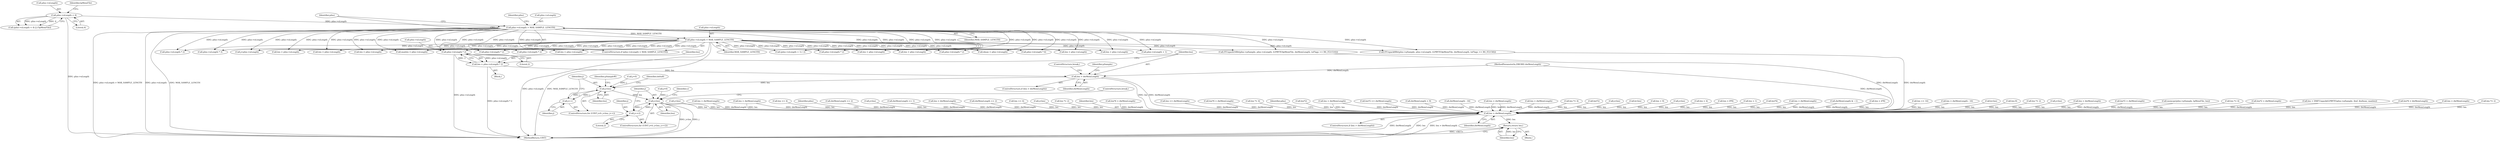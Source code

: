 digraph "0_gstreamer_bc2cdd57d549ab3ba59782e9b395d0cd683fd3ac@pointer" {
"1001239" [label="(Call,pIns->nLength * 2)"];
"1000139" [label="(Call,pIns->nLength = MAX_SAMPLE_LENGTH)"];
"1000134" [label="(Call,pIns->nLength > MAX_SAMPLE_LENGTH)"];
"1000124" [label="(Call,pIns->nLength < 4)"];
"1001237" [label="(Call,len = pIns->nLength * 2)"];
"1001245" [label="(Call,len > dwMemLength)"];
"1001266" [label="(Call,j<len)"];
"1001269" [label="(Call,j++)"];
"1001295" [label="(Call,j<len)"];
"1001298" [label="(Call,j+=2)"];
"1002016" [label="(Call,len > dwMemLength)"];
"1002043" [label="(Return,return len;)"];
"1000391" [label="(Call,len += 16)"];
"1001261" [label="(ControlStructure,for (UINT j=0; j<len; j++))"];
"1000308" [label="(Call,len > dwMemLength - 16)"];
"1001826" [label="(Call,k<len)"];
"1001228" [label="(Call,len-9)"];
"1001290" [label="(ControlStructure,for (UINT j=0; j<len; j+=2))"];
"1000836" [label="(Call,len = pIns->nLength)"];
"1000694" [label="(Call,len *= 2)"];
"1001269" [label="(Call,j++)"];
"1002045" [label="(MethodReturn,UINT)"];
"1000485" [label="(Call,j<len)"];
"1000128" [label="(Literal,4)"];
"1000577" [label="(Call,len > dwMemLength)"];
"1000741" [label="(Call,len*2 > dwMemLength)"];
"1002009" [label="(Call,memcpy(pIns->pSample, lpMemFile, len))"];
"1000926" [label="(Call,len *= 4)"];
"1001002" [label="(Call,len*2 > dwMemLength)"];
"1001511" [label="(Call,len = DMFUnpack((LPBYTE)pIns->pSample, ibuf, ibufmax, maxlen))"];
"1000134" [label="(Call,pIns->nLength > MAX_SAMPLE_LENGTH)"];
"1000139" [label="(Call,pIns->nLength = MAX_SAMPLE_LENGTH)"];
"1001093" [label="(Call,len*4 > dwMemLength)"];
"1001238" [label="(Identifier,len)"];
"1001243" [label="(Literal,2)"];
"1000206" [label="(Call,len > dwMemLength)"];
"1000809" [label="(Call,len *= 2)"];
"1000277" [label="(Call,j<len)"];
"1000125" [label="(Call,pIns->nLength)"];
"1000620" [label="(Call,pIns->nLength * 2)"];
"1000965" [label="(Call,ITUnpack16Bit(pIns->pSample, pIns->nLength, (LPBYTE)lpMemFile, dwMemLength, (nFlags == RS_IT21516)))"];
"1001313" [label="(ControlStructure,break;)"];
"1000513" [label="(Call,len > dwMemLength)"];
"1002016" [label="(Call,len > dwMemLength)"];
"1001527" [label="(Call,pIns->nLength * 3)"];
"1000405" [label="(Call,len > dwMemLength)"];
"1001247" [label="(Identifier,dwMemLength)"];
"1001263" [label="(Call,j=0)"];
"1001292" [label="(Call,j=0)"];
"1001320" [label="(Call,len >= 4)"];
"1002018" [label="(Identifier,dwMemLength)"];
"1001366" [label="(Call,j<pIns->nLength)"];
"1002022" [label="(Identifier,pIns)"];
"1001296" [label="(Identifier,j)"];
"1000996" [label="(Call,len = pIns->nLength)"];
"1001100" [label="(Call,dwMemLength >> 2)"];
"1000432" [label="(Call,j<len)"];
"1001009" [label="(Call,dwMemLength >> 1)"];
"1001203" [label="(Call,len > dwMemLength)"];
"1001917" [label="(Call,dwMemLength >> 2)"];
"1001478" [label="(Call,len >= 4)"];
"1000227" [label="(Call,j<len)"];
"1000200" [label="(Call,len = pIns->nLength)"];
"1000246" [label="(Call,len = pIns->nLength)"];
"1001483" [label="(Call,maxlen = pIns->nLength)"];
"1001245" [label="(Call,len > dwMemLength)"];
"1001068" [label="(Call,len *= 2)"];
"1002017" [label="(Identifier,len)"];
"1001240" [label="(Call,pIns->nLength)"];
"1000143" [label="(Identifier,MAX_SAMPLE_LENGTH)"];
"1001268" [label="(Identifier,len)"];
"1001910" [label="(Call,len*4 > dwMemLength)"];
"1000105" [label="(MethodParameterIn,DWORD dwMemLength)"];
"1000140" [label="(Call,pIns->nLength)"];
"1001297" [label="(Identifier,len)"];
"1001299" [label="(Identifier,j)"];
"1000130" [label="(Identifier,lpMemFile)"];
"1000571" [label="(Call,pIns->nLength * 2)"];
"1000463" [label="(Call,len <= dwMemLength)"];
"1000856" [label="(Call,len*4 > dwMemLength)"];
"1000507" [label="(Call,pIns->nLength * 2)"];
"1000950" [label="(Call,ITUnpack8Bit(pIns->pSample, pIns->nLength, (LPBYTE)lpMemFile, dwMemLength, (nFlags == RS_IT2158)))"];
"1000106" [label="(Block,)"];
"1001267" [label="(Identifier,j)"];
"1001988" [label="(Call,len *= 4)"];
"1001237" [label="(Call,len = pIns->nLength * 2)"];
"1000133" [label="(ControlStructure,if (pIns->nLength > MAX_SAMPLE_LENGTH))"];
"1002044" [label="(Identifier,len)"];
"1000141" [label="(Identifier,pIns)"];
"1001244" [label="(ControlStructure,if (len > dwMemLength))"];
"1002042" [label="(Identifier,pIns)"];
"1001300" [label="(Literal,2)"];
"1000300" [label="(Call,(pIns->nLength + 1) / 2)"];
"1000457" [label="(Call,pIns->nLength * 2)"];
"1000627" [label="(Call,len*2)"];
"1001542" [label="(Call,len > dwMemLength)"];
"1000626" [label="(Call,len*2 <= dwMemLength)"];
"1000721" [label="(Call,len = pIns->nLength)"];
"1001171" [label="(Call,dwMemLength > 9)"];
"1000310" [label="(Call,dwMemLength - 16)"];
"1001993" [label="(Call,len = pIns->nLength)"];
"1002043" [label="(Return,return len;)"];
"1000252" [label="(Call,len > dwMemLength)"];
"1001999" [label="(Call,len > dwMemLength)"];
"1000146" [label="(Identifier,pIns)"];
"1000399" [label="(Call,pIns->nLength * 2)"];
"1001161" [label="(Call,len *= 4)"];
"1001210" [label="(Call,dmax = pIns->nLength)"];
"1001273" [label="(Identifier,delta8)"];
"1001239" [label="(Call,pIns->nLength * 2)"];
"1000742" [label="(Call,len*2)"];
"1000138" [label="(Identifier,MAX_SAMPLE_LENGTH)"];
"1001251" [label="(Identifier,pSample)"];
"1001246" [label="(Identifier,len)"];
"1000600" [label="(Call,j<len)"];
"1001653" [label="(Call,k<len)"];
"1001698" [label="(Call,pIns->nLength * 6)"];
"1001087" [label="(Call,len = pIns->nLength)"];
"1001167" [label="(Call,len = 9)"];
"1001904" [label="(Call,len = pIns->nLength)"];
"1000545" [label="(Call,j<len)"];
"1000938" [label="(Call,len < 4)"];
"1001266" [label="(Call,j<len)"];
"1000124" [label="(Call,pIns->nLength < 4)"];
"1001298" [label="(Call,j+=2)"];
"1001304" [label="(Identifier,s)"];
"1000135" [label="(Call,pIns->nLength)"];
"1000123" [label="(Call,(pIns->nLength < 4) || (!lpMemFile))"];
"1001720" [label="(Call,len > 8*8)"];
"1000522" [label="(Call,len > 1)"];
"1000301" [label="(Call,pIns->nLength + 1)"];
"1000857" [label="(Call,len*4)"];
"1001715" [label="(Call,len > dwMemLength)"];
"1002015" [label="(ControlStructure,if (len > dwMemLength))"];
"1001236" [label="(Block,)"];
"1000518" [label="(Call,dwMemLength & ~1)"];
"1001295" [label="(Call,j<len)"];
"1001547" [label="(Call,len > 4*8)"];
"1001284" [label="(Identifier,pSampleW)"];
"1001270" [label="(Identifier,j)"];
"1001248" [label="(ControlStructure,break;)"];
"1001239" -> "1001237"  [label="AST: "];
"1001239" -> "1001243"  [label="CFG: "];
"1001240" -> "1001239"  [label="AST: "];
"1001243" -> "1001239"  [label="AST: "];
"1001237" -> "1001239"  [label="CFG: "];
"1001239" -> "1002045"  [label="DDG: pIns->nLength"];
"1001239" -> "1001237"  [label="DDG: pIns->nLength"];
"1001239" -> "1001237"  [label="DDG: 2"];
"1000139" -> "1001239"  [label="DDG: pIns->nLength"];
"1000134" -> "1001239"  [label="DDG: pIns->nLength"];
"1000139" -> "1000133"  [label="AST: "];
"1000139" -> "1000143"  [label="CFG: "];
"1000140" -> "1000139"  [label="AST: "];
"1000143" -> "1000139"  [label="AST: "];
"1000146" -> "1000139"  [label="CFG: "];
"1000139" -> "1002045"  [label="DDG: pIns->nLength"];
"1000139" -> "1002045"  [label="DDG: MAX_SAMPLE_LENGTH"];
"1000134" -> "1000139"  [label="DDG: MAX_SAMPLE_LENGTH"];
"1000139" -> "1000200"  [label="DDG: pIns->nLength"];
"1000139" -> "1000246"  [label="DDG: pIns->nLength"];
"1000139" -> "1000300"  [label="DDG: pIns->nLength"];
"1000139" -> "1000301"  [label="DDG: pIns->nLength"];
"1000139" -> "1000399"  [label="DDG: pIns->nLength"];
"1000139" -> "1000457"  [label="DDG: pIns->nLength"];
"1000139" -> "1000507"  [label="DDG: pIns->nLength"];
"1000139" -> "1000571"  [label="DDG: pIns->nLength"];
"1000139" -> "1000620"  [label="DDG: pIns->nLength"];
"1000139" -> "1000721"  [label="DDG: pIns->nLength"];
"1000139" -> "1000836"  [label="DDG: pIns->nLength"];
"1000139" -> "1000950"  [label="DDG: pIns->nLength"];
"1000139" -> "1000965"  [label="DDG: pIns->nLength"];
"1000139" -> "1000996"  [label="DDG: pIns->nLength"];
"1000139" -> "1001087"  [label="DDG: pIns->nLength"];
"1000139" -> "1001210"  [label="DDG: pIns->nLength"];
"1000139" -> "1001366"  [label="DDG: pIns->nLength"];
"1000139" -> "1001483"  [label="DDG: pIns->nLength"];
"1000139" -> "1001527"  [label="DDG: pIns->nLength"];
"1000139" -> "1001698"  [label="DDG: pIns->nLength"];
"1000139" -> "1001904"  [label="DDG: pIns->nLength"];
"1000139" -> "1001993"  [label="DDG: pIns->nLength"];
"1000134" -> "1000133"  [label="AST: "];
"1000134" -> "1000138"  [label="CFG: "];
"1000135" -> "1000134"  [label="AST: "];
"1000138" -> "1000134"  [label="AST: "];
"1000141" -> "1000134"  [label="CFG: "];
"1000146" -> "1000134"  [label="CFG: "];
"1000134" -> "1002045"  [label="DDG: pIns->nLength > MAX_SAMPLE_LENGTH"];
"1000134" -> "1002045"  [label="DDG: pIns->nLength"];
"1000134" -> "1002045"  [label="DDG: MAX_SAMPLE_LENGTH"];
"1000124" -> "1000134"  [label="DDG: pIns->nLength"];
"1000134" -> "1000200"  [label="DDG: pIns->nLength"];
"1000134" -> "1000246"  [label="DDG: pIns->nLength"];
"1000134" -> "1000300"  [label="DDG: pIns->nLength"];
"1000134" -> "1000301"  [label="DDG: pIns->nLength"];
"1000134" -> "1000399"  [label="DDG: pIns->nLength"];
"1000134" -> "1000457"  [label="DDG: pIns->nLength"];
"1000134" -> "1000507"  [label="DDG: pIns->nLength"];
"1000134" -> "1000571"  [label="DDG: pIns->nLength"];
"1000134" -> "1000620"  [label="DDG: pIns->nLength"];
"1000134" -> "1000721"  [label="DDG: pIns->nLength"];
"1000134" -> "1000836"  [label="DDG: pIns->nLength"];
"1000134" -> "1000950"  [label="DDG: pIns->nLength"];
"1000134" -> "1000965"  [label="DDG: pIns->nLength"];
"1000134" -> "1000996"  [label="DDG: pIns->nLength"];
"1000134" -> "1001087"  [label="DDG: pIns->nLength"];
"1000134" -> "1001210"  [label="DDG: pIns->nLength"];
"1000134" -> "1001366"  [label="DDG: pIns->nLength"];
"1000134" -> "1001483"  [label="DDG: pIns->nLength"];
"1000134" -> "1001527"  [label="DDG: pIns->nLength"];
"1000134" -> "1001698"  [label="DDG: pIns->nLength"];
"1000134" -> "1001904"  [label="DDG: pIns->nLength"];
"1000134" -> "1001993"  [label="DDG: pIns->nLength"];
"1000124" -> "1000123"  [label="AST: "];
"1000124" -> "1000128"  [label="CFG: "];
"1000125" -> "1000124"  [label="AST: "];
"1000128" -> "1000124"  [label="AST: "];
"1000130" -> "1000124"  [label="CFG: "];
"1000123" -> "1000124"  [label="CFG: "];
"1000124" -> "1002045"  [label="DDG: pIns->nLength"];
"1000124" -> "1000123"  [label="DDG: pIns->nLength"];
"1000124" -> "1000123"  [label="DDG: 4"];
"1001237" -> "1001236"  [label="AST: "];
"1001238" -> "1001237"  [label="AST: "];
"1001246" -> "1001237"  [label="CFG: "];
"1001237" -> "1002045"  [label="DDG: pIns->nLength * 2"];
"1001237" -> "1001245"  [label="DDG: len"];
"1001245" -> "1001244"  [label="AST: "];
"1001245" -> "1001247"  [label="CFG: "];
"1001246" -> "1001245"  [label="AST: "];
"1001247" -> "1001245"  [label="AST: "];
"1001248" -> "1001245"  [label="CFG: "];
"1001251" -> "1001245"  [label="CFG: "];
"1000105" -> "1001245"  [label="DDG: dwMemLength"];
"1001245" -> "1001266"  [label="DDG: len"];
"1001245" -> "1002016"  [label="DDG: len"];
"1001245" -> "1002016"  [label="DDG: dwMemLength"];
"1001266" -> "1001261"  [label="AST: "];
"1001266" -> "1001268"  [label="CFG: "];
"1001267" -> "1001266"  [label="AST: "];
"1001268" -> "1001266"  [label="AST: "];
"1001273" -> "1001266"  [label="CFG: "];
"1001284" -> "1001266"  [label="CFG: "];
"1001269" -> "1001266"  [label="DDG: j"];
"1001263" -> "1001266"  [label="DDG: j"];
"1001266" -> "1001269"  [label="DDG: j"];
"1001266" -> "1001295"  [label="DDG: len"];
"1001269" -> "1001261"  [label="AST: "];
"1001269" -> "1001270"  [label="CFG: "];
"1001270" -> "1001269"  [label="AST: "];
"1001267" -> "1001269"  [label="CFG: "];
"1001295" -> "1001290"  [label="AST: "];
"1001295" -> "1001297"  [label="CFG: "];
"1001296" -> "1001295"  [label="AST: "];
"1001297" -> "1001295"  [label="AST: "];
"1001304" -> "1001295"  [label="CFG: "];
"1001313" -> "1001295"  [label="CFG: "];
"1001295" -> "1002045"  [label="DDG: j<len"];
"1001295" -> "1002045"  [label="DDG: j"];
"1001298" -> "1001295"  [label="DDG: j"];
"1001292" -> "1001295"  [label="DDG: j"];
"1001295" -> "1001298"  [label="DDG: j"];
"1001295" -> "1002016"  [label="DDG: len"];
"1001298" -> "1001290"  [label="AST: "];
"1001298" -> "1001300"  [label="CFG: "];
"1001299" -> "1001298"  [label="AST: "];
"1001300" -> "1001298"  [label="AST: "];
"1001296" -> "1001298"  [label="CFG: "];
"1002016" -> "1002015"  [label="AST: "];
"1002016" -> "1002018"  [label="CFG: "];
"1002017" -> "1002016"  [label="AST: "];
"1002018" -> "1002016"  [label="AST: "];
"1002022" -> "1002016"  [label="CFG: "];
"1002042" -> "1002016"  [label="CFG: "];
"1002016" -> "1002045"  [label="DDG: dwMemLength"];
"1002016" -> "1002045"  [label="DDG: len"];
"1002016" -> "1002045"  [label="DDG: len > dwMemLength"];
"1000308" -> "1002016"  [label="DDG: len"];
"1001511" -> "1002016"  [label="DDG: len"];
"1000577" -> "1002016"  [label="DDG: len"];
"1000577" -> "1002016"  [label="DDG: dwMemLength"];
"1001720" -> "1002016"  [label="DDG: len"];
"1001167" -> "1002016"  [label="DDG: len"];
"1000405" -> "1002016"  [label="DDG: len"];
"1000405" -> "1002016"  [label="DDG: dwMemLength"];
"1001161" -> "1002016"  [label="DDG: len"];
"1000857" -> "1002016"  [label="DDG: len"];
"1000809" -> "1002016"  [label="DDG: len"];
"1000938" -> "1002016"  [label="DDG: len"];
"1001988" -> "1002016"  [label="DDG: len"];
"1000694" -> "1002016"  [label="DDG: len"];
"1000252" -> "1002016"  [label="DDG: len"];
"1000252" -> "1002016"  [label="DDG: dwMemLength"];
"1001228" -> "1002016"  [label="DDG: len"];
"1000391" -> "1002016"  [label="DDG: len"];
"1000600" -> "1002016"  [label="DDG: len"];
"1001542" -> "1002016"  [label="DDG: len"];
"1001542" -> "1002016"  [label="DDG: dwMemLength"];
"1001320" -> "1002016"  [label="DDG: len"];
"1000926" -> "1002016"  [label="DDG: len"];
"1000432" -> "1002016"  [label="DDG: len"];
"1001715" -> "1002016"  [label="DDG: len"];
"1001715" -> "1002016"  [label="DDG: dwMemLength"];
"1000227" -> "1002016"  [label="DDG: len"];
"1001826" -> "1002016"  [label="DDG: len"];
"1000627" -> "1002016"  [label="DDG: len"];
"1001068" -> "1002016"  [label="DDG: len"];
"1000742" -> "1002016"  [label="DDG: len"];
"1001478" -> "1002016"  [label="DDG: len"];
"1002009" -> "1002016"  [label="DDG: len"];
"1001653" -> "1002016"  [label="DDG: len"];
"1000522" -> "1002016"  [label="DDG: len"];
"1000545" -> "1002016"  [label="DDG: len"];
"1000485" -> "1002016"  [label="DDG: len"];
"1001547" -> "1002016"  [label="DDG: len"];
"1000277" -> "1002016"  [label="DDG: len"];
"1001203" -> "1002016"  [label="DDG: dwMemLength"];
"1000463" -> "1002016"  [label="DDG: dwMemLength"];
"1000513" -> "1002016"  [label="DDG: dwMemLength"];
"1000856" -> "1002016"  [label="DDG: dwMemLength"];
"1000206" -> "1002016"  [label="DDG: dwMemLength"];
"1001100" -> "1002016"  [label="DDG: dwMemLength"];
"1000626" -> "1002016"  [label="DDG: dwMemLength"];
"1001171" -> "1002016"  [label="DDG: dwMemLength"];
"1001093" -> "1002016"  [label="DDG: dwMemLength"];
"1001917" -> "1002016"  [label="DDG: dwMemLength"];
"1001999" -> "1002016"  [label="DDG: dwMemLength"];
"1000310" -> "1002016"  [label="DDG: dwMemLength"];
"1000741" -> "1002016"  [label="DDG: dwMemLength"];
"1000965" -> "1002016"  [label="DDG: dwMemLength"];
"1000518" -> "1002016"  [label="DDG: dwMemLength"];
"1001910" -> "1002016"  [label="DDG: dwMemLength"];
"1000950" -> "1002016"  [label="DDG: dwMemLength"];
"1001002" -> "1002016"  [label="DDG: dwMemLength"];
"1001009" -> "1002016"  [label="DDG: dwMemLength"];
"1000105" -> "1002016"  [label="DDG: dwMemLength"];
"1002016" -> "1002043"  [label="DDG: len"];
"1002043" -> "1000106"  [label="AST: "];
"1002043" -> "1002044"  [label="CFG: "];
"1002044" -> "1002043"  [label="AST: "];
"1002045" -> "1002043"  [label="CFG: "];
"1002043" -> "1002045"  [label="DDG: <RET>"];
"1002044" -> "1002043"  [label="DDG: len"];
}

